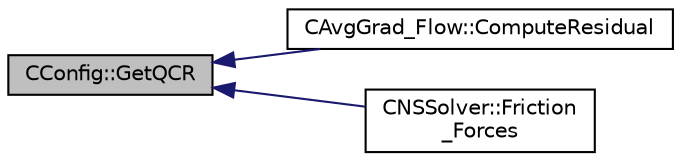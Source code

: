 digraph "CConfig::GetQCR"
{
  edge [fontname="Helvetica",fontsize="10",labelfontname="Helvetica",labelfontsize="10"];
  node [fontname="Helvetica",fontsize="10",shape=record];
  rankdir="LR";
  Node10671 [label="CConfig::GetQCR",height=0.2,width=0.4,color="black", fillcolor="grey75", style="filled", fontcolor="black"];
  Node10671 -> Node10672 [dir="back",color="midnightblue",fontsize="10",style="solid",fontname="Helvetica"];
  Node10672 [label="CAvgGrad_Flow::ComputeResidual",height=0.2,width=0.4,color="black", fillcolor="white", style="filled",URL="$class_c_avg_grad___flow.html#a1c12e066648de65a083bc9aea10df100",tooltip="Compute the viscous flow residual using an average of gradients. "];
  Node10671 -> Node10673 [dir="back",color="midnightblue",fontsize="10",style="solid",fontname="Helvetica"];
  Node10673 [label="CNSSolver::Friction\l_Forces",height=0.2,width=0.4,color="black", fillcolor="white", style="filled",URL="$class_c_n_s_solver.html#acc926a2b83d8b90fa71faf46abe8f6b7",tooltip="Compute the viscous forces and all the addimensional coefficients. "];
}
